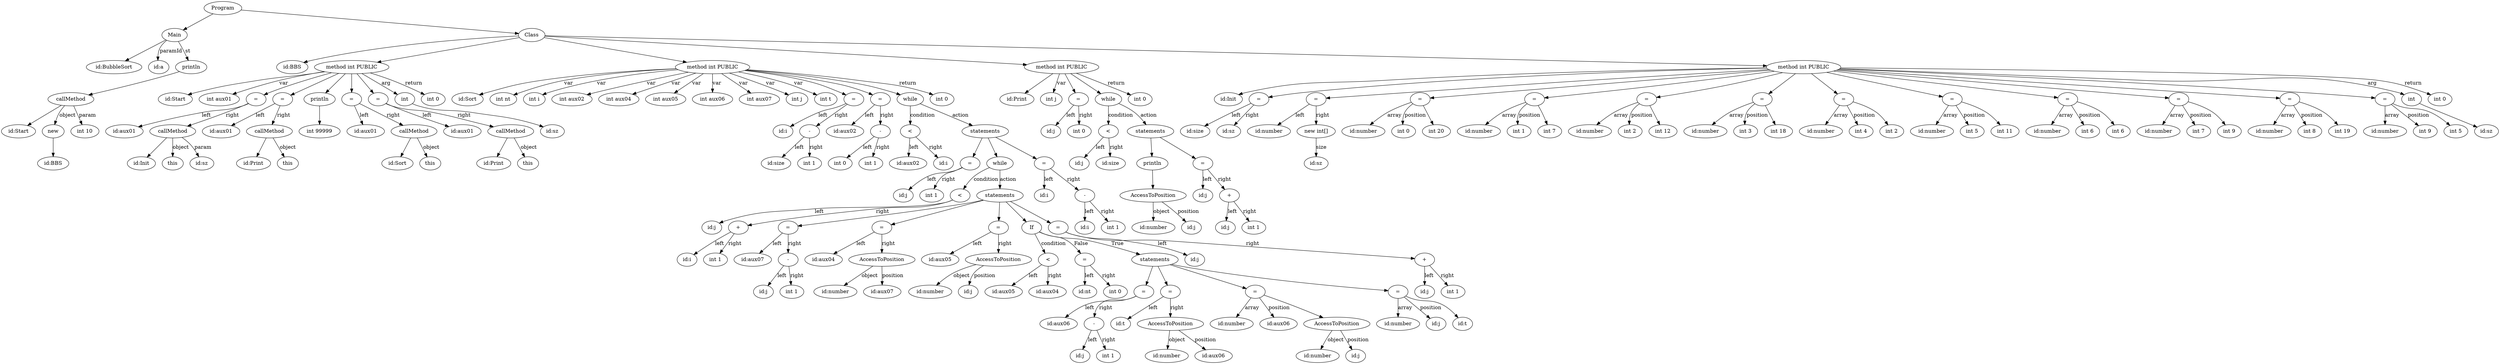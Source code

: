 digraph g {

	node0x105de30[label="Program"]
	node0x1058800[label="Main"]
	node0x1058510[label="id:BubbleSort"]
	node0x1058800->node0x1058510
	node0x1058560[label="id:a"]
	node0x1058800->node0x1058560[label="paramId"]
	node0x1058790[label="println"]
	node0x1058710[label="callMethod"]
	node0x1058640[label="id:Start"]
	node0x1058710->node0x1058640
	node0x1058600[label="new"]
	node0x10585b0[label="id:BBS"]
	node0x1058600->node0x10585b0
	node0x1058710->node0x1058600[label="object"]
	node0x1058690[label="int 10"]
	node0x1058710->node0x1058690[label="param"]
	node0x1058790->node0x1058710
	node0x1058800->node0x1058790[label="st"]
	node0x105de30->node0x1058800
	node0x105dd70[label="Class"]
	node0x1058860[label="id:BBS"]
	node0x105dd70->node0x1058860
	node0x1059590[label="method int PUBLIC"]
	node0x1058af0[label="id:Start"]
	node0x1059590->node0x1058af0
	node0x1058c80[label="int aux01"]
	node0x1059590->node0x1058c80[label="var"]
	node0x1058ec0[label="="]
	node0x1058ce0[label="id:aux01"]
	node0x1058e40[label="callMethod"]
	node0x1058d60[label="id:Init"]
	node0x1058e40->node0x1058d60
	node0x1058d30[label="this"]
	node0x1058e40->node0x1058d30[label="object"]
	node0x1058db0[label="id:sz"]
	node0x1058e40->node0x1058db0[label="param"]
	node0x1058ec0->node0x1058ce0[label="left"]
	node0x1058ec0->node0x1058e40[label="right"]
	node0x1059590->node0x1058ec0
	node0x1059060[label="="]
	node0x1058f30[label="id:aux01"]
	node0x1059000[label="callMethod"]
	node0x1058fb0[label="id:Print"]
	node0x1059000->node0x1058fb0
	node0x1058f80[label="this"]
	node0x1059000->node0x1058f80[label="object"]
	node0x1059060->node0x1058f30[label="left"]
	node0x1059060->node0x1059000[label="right"]
	node0x1059590->node0x1059060
	node0x10590b0[label="println"]
	node0x10590f0[label="int 99999"]
	node0x10590b0->node0x10590f0
	node0x1059590->node0x10590b0
	node0x1059160[label="="]
	node0x10591b0[label="id:aux01"]
	node0x1059280[label="callMethod"]
	node0x1059230[label="id:Sort"]
	node0x1059280->node0x1059230
	node0x1059200[label="this"]
	node0x1059280->node0x1059200[label="object"]
	node0x1059160->node0x10591b0[label="left"]
	node0x1059160->node0x1059280[label="right"]
	node0x1059590->node0x1059160
	node0x1059310[label="="]
	node0x1059370[label="id:aux01"]
	node0x1059440[label="callMethod"]
	node0x10593f0[label="id:Print"]
	node0x1059440->node0x10593f0
	node0x10593c0[label="this"]
	node0x1059440->node0x10593c0[label="object"]
	node0x1059310->node0x1059370[label="left"]
	node0x1059310->node0x1059440[label="right"]
	node0x1059590->node0x1059310
	node0x1058bc0[label="int"]
	node0x1058b70[label="id:sz"]
	node0x1058bc0->node0x1058b70
	node0x1059590->node0x1058bc0[label="arg"]
	node0x1059550[label="int 0"]
	node0x1059590->node0x1059550[label="return"]
	node0x105dd70->node0x1059590
	node0x105bcd0[label="method int PUBLIC"]
	node0x10596f0[label="id:Sort"]
	node0x105bcd0->node0x10596f0
	node0x10597e0[label="int nt"]
	node0x105bcd0->node0x10597e0[label="var"]
	node0x10598c0[label="int i"]
	node0x105bcd0->node0x10598c0[label="var"]
	node0x1059900[label="int aux02"]
	node0x105bcd0->node0x1059900[label="var"]
	node0x10599e0[label="int aux04"]
	node0x105bcd0->node0x10599e0[label="var"]
	node0x1059ad0[label="int aux05"]
	node0x105bcd0->node0x1059ad0[label="var"]
	node0x1059ca0[label="int aux06"]
	node0x105bcd0->node0x1059ca0[label="var"]
	node0x1059dc0[label="int aux07"]
	node0x105bcd0->node0x1059dc0[label="var"]
	node0x1059f30[label="int j"]
	node0x105bcd0->node0x1059f30[label="var"]
	node0x105a070[label="int t"]
	node0x105bcd0->node0x105a070[label="var"]
	node0x105a250[label="="]
	node0x105a0b0[label="id:i"]
	node0x105a1e0[label="-"]
	node0x105a190[label="id:size"]
	node0x1059e00[label="int 1"]
	node0x105a1e0->node0x105a190[label="left"]
	node0x105a1e0->node0x1059e00[label="right"]
	node0x105a250->node0x105a0b0[label="left"]
	node0x105a250->node0x105a1e0[label="right"]
	node0x105bcd0->node0x105a250
	node0x105a400[label="="]
	node0x105a2c0[label="id:aux02"]
	node0x105a390[label="-"]
	node0x105a310[label="int 0"]
	node0x105a350[label="int 1"]
	node0x105a390->node0x105a310[label="left"]
	node0x105a390->node0x105a350[label="right"]
	node0x105a400->node0x105a2c0[label="left"]
	node0x105a400->node0x105a390[label="right"]
	node0x105bcd0->node0x105a400
	node0x105bbf0[label="while"]
	node0x105a530[label="<"]
	node0x105a490[label="id:aux02"]
	node0x105a4e0[label="id:i"]
	node0x105a530->node0x105a490[label="left"]
	node0x105a530->node0x105a4e0[label="right"]
	node0x105bbf0->node0x105a530[label="condition"]
	node0x105bbc0[label="statements"]
	node0x105a450[label="="]
	node0x105a5a0[label="id:j"]
	node0x105a5f0[label="int 1"]
	node0x105a450->node0x105a5a0[label="left"]
	node0x105a450->node0x105a5f0[label="right"]
	node0x105bbc0->node0x105a450
	node0x105b960[label="while"]
	node0x105a7d0[label="<"]
	node0x105a680[label="id:j"]
	node0x105a760[label="+"]
	node0x105a6d0[label="id:i"]
	node0x105a720[label="int 1"]
	node0x105a760->node0x105a6d0[label="left"]
	node0x105a760->node0x105a720[label="right"]
	node0x105a7d0->node0x105a680[label="left"]
	node0x105a7d0->node0x105a760[label="right"]
	node0x105b960->node0x105a7d0[label="condition"]
	node0x105b8b0[label="statements"]
	node0x105a990[label="="]
	node0x105a840[label="id:aux07"]
	node0x105a920[label="-"]
	node0x105a890[label="id:j"]
	node0x105a8e0[label="int 1"]
	node0x105a920->node0x105a890[label="left"]
	node0x105a920->node0x105a8e0[label="right"]
	node0x105a990->node0x105a840[label="left"]
	node0x105a990->node0x105a920[label="right"]
	node0x105b8b0->node0x105a990
	node0x105ab30[label="="]
	node0x105aa00[label="id:aux04"]
	node0x105aaf0[label="AccessToPosition"]
	node0x105aa50[label="id:number"]
	node0x105aaa0[label="id:aux07"]
	node0x105aaf0->node0x105aa50[label="object"]
	node0x105aaf0->node0x105aaa0[label="position"]
	node0x105ab30->node0x105aa00[label="left"]
	node0x105ab30->node0x105aaf0[label="right"]
	node0x105b8b0->node0x105ab30
	node0x105ab80[label="="]
	node0x105abc0[label="id:aux05"]
	node0x105acb0[label="AccessToPosition"]
	node0x105ac10[label="id:number"]
	node0x105ac60[label="id:j"]
	node0x105acb0->node0x105ac10[label="object"]
	node0x105acb0->node0x105ac60[label="position"]
	node0x105ab80->node0x105abc0[label="left"]
	node0x105ab80->node0x105acb0[label="right"]
	node0x105b8b0->node0x105ab80
	node0x105b670[label="If"]
	node0x105ae10[label="<"]
	node0x105ad70[label="id:aux05"]
	node0x105adc0[label="id:aux04"]
	node0x105ae10->node0x105ad70[label="left"]
	node0x105ae10->node0x105adc0[label="right"]
	node0x105b670->node0x105ae10[label="condition"]
	node0x105b1a0[label="="]
	node0x105b5e0[label="id:nt"]
	node0x105b630[label="int 0"]
	node0x105b1a0->node0x105b5e0[label="left"]
	node0x105b1a0->node0x105b630[label="right"]
	node0x105b670->node0x105b1a0[label="False"]
	node0x105b580[label="statements"]
	node0x105ad20[label="="]
	node0x105ae80[label="id:aux06"]
	node0x105af60[label="-"]
	node0x105aed0[label="id:j"]
	node0x105af20[label="int 1"]
	node0x105af60->node0x105aed0[label="left"]
	node0x105af60->node0x105af20[label="right"]
	node0x105ad20->node0x105ae80[label="left"]
	node0x105ad20->node0x105af60[label="right"]
	node0x105b580->node0x105ad20
	node0x105b150[label="="]
	node0x105b020[label="id:t"]
	node0x105b110[label="AccessToPosition"]
	node0x105b070[label="id:number"]
	node0x105b0c0[label="id:aux06"]
	node0x105b110->node0x105b070[label="object"]
	node0x105b110->node0x105b0c0[label="position"]
	node0x105b150->node0x105b020[label="left"]
	node0x105b150->node0x105b110[label="right"]
	node0x105b580->node0x105b150
	node0x105b360[label="="]
	node0x105b1e0[label="id:number"]
	node0x105b360->node0x105b1e0[label="array"]
	node0x105b230[label="id:aux06"]
	node0x105b360->node0x105b230[label="position"]
	node0x105b320[label="AccessToPosition"]
	node0x105b280[label="id:number"]
	node0x105b2d0[label="id:j"]
	node0x105b320->node0x105b280[label="object"]
	node0x105b320->node0x105b2d0[label="position"]
	node0x105b360->node0x105b320
	node0x105b580->node0x105b360
	node0x105b4e0[label="="]
	node0x105b3f0[label="id:number"]
	node0x105b4e0->node0x105b3f0[label="array"]
	node0x105b440[label="id:j"]
	node0x105b4e0->node0x105b440[label="position"]
	node0x105b490[label="id:t"]
	node0x105b4e0->node0x105b490
	node0x105b580->node0x105b4e0
	node0x105b670->node0x105b580[label="True"]
	node0x105b8b0->node0x105b670
	node0x105b6d0[label="="]
	node0x105b730[label="id:j"]
	node0x105b810[label="+"]
	node0x105b780[label="id:j"]
	node0x105b7d0[label="int 1"]
	node0x105b810->node0x105b780[label="left"]
	node0x105b810->node0x105b7d0[label="right"]
	node0x105b6d0->node0x105b730[label="left"]
	node0x105b6d0->node0x105b810[label="right"]
	node0x105b8b0->node0x105b6d0
	node0x105b960->node0x105b8b0[label="action"]
	node0x105bbc0->node0x105b960
	node0x105b9b0[label="="]
	node0x105b9f0[label="id:i"]
	node0x105bad0[label="-"]
	node0x105ba40[label="id:i"]
	node0x105ba90[label="int 1"]
	node0x105bad0->node0x105ba40[label="left"]
	node0x105bad0->node0x105ba90[label="right"]
	node0x105b9b0->node0x105b9f0[label="left"]
	node0x105b9b0->node0x105bad0[label="right"]
	node0x105bbc0->node0x105b9b0
	node0x105bbf0->node0x105bbc0[label="action"]
	node0x105bcd0->node0x105bbf0
	node0x105bc90[label="int 0"]
	node0x105bcd0->node0x105bc90[label="return"]
	node0x105dd70->node0x105bcd0
	node0x105c5d0[label="method int PUBLIC"]
	node0x105be60[label="id:Print"]
	node0x105c5d0->node0x105be60
	node0x105bf30[label="int j"]
	node0x105c5d0->node0x105bf30[label="var"]
	node0x105c020[label="="]
	node0x105bf90[label="id:j"]
	node0x105bfe0[label="int 0"]
	node0x105c020->node0x105bf90[label="left"]
	node0x105c020->node0x105bfe0[label="right"]
	node0x105c5d0->node0x105c020
	node0x105c500[label="while"]
	node0x105c130[label="<"]
	node0x105c090[label="id:j"]
	node0x105c0e0[label="id:size"]
	node0x105c130->node0x105c090[label="left"]
	node0x105c130->node0x105c0e0[label="right"]
	node0x105c500->node0x105c130[label="condition"]
	node0x105c4d0[label="statements"]
	node0x105c280[label="println"]
	node0x105c240[label="AccessToPosition"]
	node0x105c1a0[label="id:number"]
	node0x105c1f0[label="id:j"]
	node0x105c240->node0x105c1a0[label="object"]
	node0x105c240->node0x105c1f0[label="position"]
	node0x105c280->node0x105c240
	node0x105c4d0->node0x105c280
	node0x105c440[label="="]
	node0x105c2f0[label="id:j"]
	node0x105c3d0[label="+"]
	node0x105c340[label="id:j"]
	node0x105c390[label="int 1"]
	node0x105c3d0->node0x105c340[label="left"]
	node0x105c3d0->node0x105c390[label="right"]
	node0x105c440->node0x105c2f0[label="left"]
	node0x105c440->node0x105c3d0[label="right"]
	node0x105c4d0->node0x105c440
	node0x105c500->node0x105c4d0[label="action"]
	node0x105c5d0->node0x105c500
	node0x105c590[label="int 0"]
	node0x105c5d0->node0x105c590[label="return"]
	node0x105dd70->node0x105c5d0
	node0x105dc00[label="method int PUBLIC"]
	node0x105c740[label="id:Init"]
	node0x105dc00->node0x105c740
	node0x105c8f0[label="="]
	node0x105c850[label="id:size"]
	node0x105c8a0[label="id:sz"]
	node0x105c8f0->node0x105c850[label="left"]
	node0x105c8f0->node0x105c8a0[label="right"]
	node0x105dc00->node0x105c8f0
	node0x105ca40[label="="]
	node0x105c960[label="id:number"]
	node0x105ca00[label="new int[]"]
	node0x105c9b0[label="id:sz"]
	node0x105ca00->node0x105c9b0[label="size"]
	node0x105ca40->node0x105c960[label="left"]
	node0x105ca40->node0x105ca00[label="right"]
	node0x105dc00->node0x105ca40
	node0x105cba0[label="="]
	node0x105cad0[label="id:number"]
	node0x105cba0->node0x105cad0[label="array"]
	node0x105cb20[label="int 0"]
	node0x105cba0->node0x105cb20[label="position"]
	node0x105cb60[label="int 20"]
	node0x105cba0->node0x105cb60
	node0x105dc00->node0x105cba0
	node0x105cd00[label="="]
	node0x105cc30[label="id:number"]
	node0x105cd00->node0x105cc30[label="array"]
	node0x105cc80[label="int 1"]
	node0x105cd00->node0x105cc80[label="position"]
	node0x105ccc0[label="int 7"]
	node0x105cd00->node0x105ccc0
	node0x105dc00->node0x105cd00
	node0x105ce70[label="="]
	node0x105cda0[label="id:number"]
	node0x105ce70->node0x105cda0[label="array"]
	node0x105cdf0[label="int 2"]
	node0x105ce70->node0x105cdf0[label="position"]
	node0x105ce30[label="int 12"]
	node0x105ce70->node0x105ce30
	node0x105dc00->node0x105ce70
	node0x105ced0[label="="]
	node0x105cf50[label="id:number"]
	node0x105ced0->node0x105cf50[label="array"]
	node0x105cfa0[label="int 3"]
	node0x105ced0->node0x105cfa0[label="position"]
	node0x105cfe0[label="int 18"]
	node0x105ced0->node0x105cfe0
	node0x105dc00->node0x105ced0
	node0x105d050[label="="]
	node0x105d0e0[label="id:number"]
	node0x105d050->node0x105d0e0[label="array"]
	node0x105d130[label="int 4"]
	node0x105d050->node0x105d130[label="position"]
	node0x105d170[label="int 2"]
	node0x105d050->node0x105d170
	node0x105dc00->node0x105d050
	node0x105d320[label="="]
	node0x105d290[label="id:number"]
	node0x105d320->node0x105d290[label="array"]
	node0x105d1e0[label="int 5"]
	node0x105d320->node0x105d1e0[label="position"]
	node0x105d2e0[label="int 11"]
	node0x105d320->node0x105d2e0
	node0x105dc00->node0x105d320
	node0x105d4d0[label="="]
	node0x105d440[label="id:number"]
	node0x105d4d0->node0x105d440[label="array"]
	node0x105d380[label="int 6"]
	node0x105d4d0->node0x105d380[label="position"]
	node0x105d490[label="int 6"]
	node0x105d4d0->node0x105d490
	node0x105dc00->node0x105d4d0
	node0x105d690[label="="]
	node0x105d530[label="id:number"]
	node0x105d690->node0x105d530[label="array"]
	node0x105d610[label="int 7"]
	node0x105d690->node0x105d610[label="position"]
	node0x105d650[label="int 9"]
	node0x105d690->node0x105d650
	node0x105dc00->node0x105d690
	node0x105d860[label="="]
	node0x105d6f0[label="id:number"]
	node0x105d860->node0x105d6f0[label="array"]
	node0x105d7e0[label="int 8"]
	node0x105d860->node0x105d7e0[label="position"]
	node0x105d820[label="int 19"]
	node0x105d860->node0x105d820
	node0x105dc00->node0x105d860
	node0x105daa0[label="="]
	node0x105d9d0[label="id:number"]
	node0x105daa0->node0x105d9d0[label="array"]
	node0x105da20[label="int 9"]
	node0x105daa0->node0x105da20[label="position"]
	node0x105da60[label="int 5"]
	node0x105daa0->node0x105da60
	node0x105dc00->node0x105daa0
	node0x105c810[label="int"]
	node0x105c7c0[label="id:sz"]
	node0x105c810->node0x105c7c0
	node0x105dc00->node0x105c810[label="arg"]
	node0x105dbc0[label="int 0"]
	node0x105dc00->node0x105dbc0[label="return"]
	node0x105dd70->node0x105dc00
	node0x105de30->node0x105dd70
}